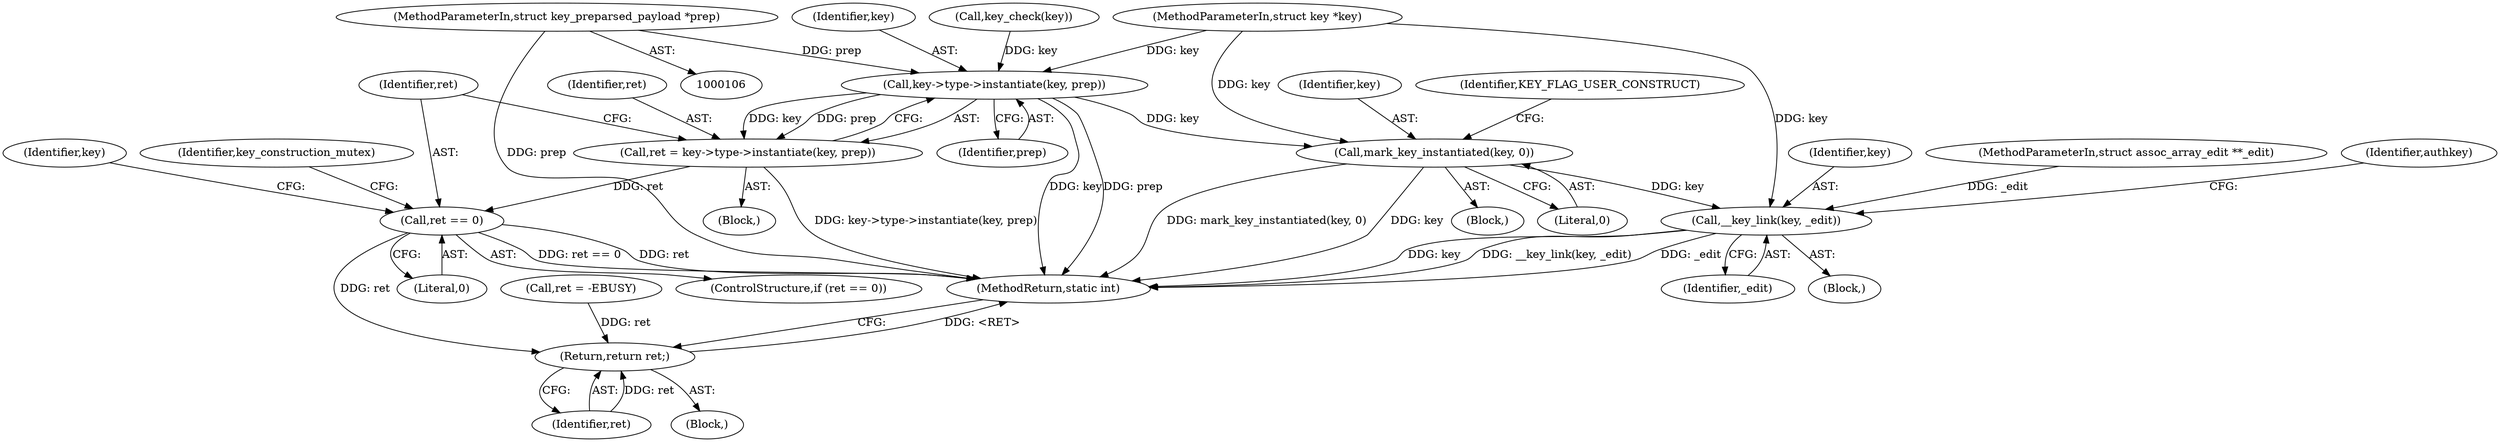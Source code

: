 digraph "0_linux_363b02dab09b3226f3bd1420dad9c72b79a42a76_4@pointer" {
"1000108" [label="(MethodParameterIn,struct key_preparsed_payload *prep)"];
"1000138" [label="(Call,key->type->instantiate(key, prep))"];
"1000136" [label="(Call,ret = key->type->instantiate(key, prep))"];
"1000142" [label="(Call,ret == 0)"];
"1000220" [label="(Return,return ret;)"];
"1000153" [label="(Call,mark_key_instantiated(key, 0))"];
"1000182" [label="(Call,__key_link(key, _edit))"];
"1000108" [label="(MethodParameterIn,struct key_preparsed_payload *prep)"];
"1000184" [label="(Identifier,_edit)"];
"1000142" [label="(Call,ret == 0)"];
"1000111" [label="(MethodParameterIn,struct assoc_array_edit **_edit)"];
"1000138" [label="(Call,key->type->instantiate(key, prep))"];
"1000220" [label="(Return,return ret;)"];
"1000145" [label="(Block,)"];
"1000182" [label="(Call,__key_link(key, _edit))"];
"1000221" [label="(Identifier,ret)"];
"1000136" [label="(Call,ret = key->type->instantiate(key, prep))"];
"1000115" [label="(Call,key_check(key))"];
"1000144" [label="(Literal,0)"];
"1000141" [label="(ControlStructure,if (ret == 0))"];
"1000135" [label="(Block,)"];
"1000186" [label="(Identifier,authkey)"];
"1000137" [label="(Identifier,ret)"];
"1000168" [label="(Block,)"];
"1000150" [label="(Identifier,key)"];
"1000211" [label="(Identifier,key_construction_mutex)"];
"1000112" [label="(Block,)"];
"1000222" [label="(MethodReturn,static int)"];
"1000183" [label="(Identifier,key)"];
"1000158" [label="(Identifier,KEY_FLAG_USER_CONSTRUCT)"];
"1000107" [label="(MethodParameterIn,struct key *key)"];
"1000155" [label="(Literal,0)"];
"1000139" [label="(Identifier,key)"];
"1000122" [label="(Call,ret = -EBUSY)"];
"1000154" [label="(Identifier,key)"];
"1000143" [label="(Identifier,ret)"];
"1000153" [label="(Call,mark_key_instantiated(key, 0))"];
"1000140" [label="(Identifier,prep)"];
"1000108" -> "1000106"  [label="AST: "];
"1000108" -> "1000222"  [label="DDG: prep"];
"1000108" -> "1000138"  [label="DDG: prep"];
"1000138" -> "1000136"  [label="AST: "];
"1000138" -> "1000140"  [label="CFG: "];
"1000139" -> "1000138"  [label="AST: "];
"1000140" -> "1000138"  [label="AST: "];
"1000136" -> "1000138"  [label="CFG: "];
"1000138" -> "1000222"  [label="DDG: key"];
"1000138" -> "1000222"  [label="DDG: prep"];
"1000138" -> "1000136"  [label="DDG: key"];
"1000138" -> "1000136"  [label="DDG: prep"];
"1000115" -> "1000138"  [label="DDG: key"];
"1000107" -> "1000138"  [label="DDG: key"];
"1000138" -> "1000153"  [label="DDG: key"];
"1000136" -> "1000135"  [label="AST: "];
"1000137" -> "1000136"  [label="AST: "];
"1000143" -> "1000136"  [label="CFG: "];
"1000136" -> "1000222"  [label="DDG: key->type->instantiate(key, prep)"];
"1000136" -> "1000142"  [label="DDG: ret"];
"1000142" -> "1000141"  [label="AST: "];
"1000142" -> "1000144"  [label="CFG: "];
"1000143" -> "1000142"  [label="AST: "];
"1000144" -> "1000142"  [label="AST: "];
"1000150" -> "1000142"  [label="CFG: "];
"1000211" -> "1000142"  [label="CFG: "];
"1000142" -> "1000222"  [label="DDG: ret == 0"];
"1000142" -> "1000222"  [label="DDG: ret"];
"1000142" -> "1000220"  [label="DDG: ret"];
"1000220" -> "1000112"  [label="AST: "];
"1000220" -> "1000221"  [label="CFG: "];
"1000221" -> "1000220"  [label="AST: "];
"1000222" -> "1000220"  [label="CFG: "];
"1000220" -> "1000222"  [label="DDG: <RET>"];
"1000221" -> "1000220"  [label="DDG: ret"];
"1000122" -> "1000220"  [label="DDG: ret"];
"1000153" -> "1000145"  [label="AST: "];
"1000153" -> "1000155"  [label="CFG: "];
"1000154" -> "1000153"  [label="AST: "];
"1000155" -> "1000153"  [label="AST: "];
"1000158" -> "1000153"  [label="CFG: "];
"1000153" -> "1000222"  [label="DDG: mark_key_instantiated(key, 0)"];
"1000153" -> "1000222"  [label="DDG: key"];
"1000107" -> "1000153"  [label="DDG: key"];
"1000153" -> "1000182"  [label="DDG: key"];
"1000182" -> "1000168"  [label="AST: "];
"1000182" -> "1000184"  [label="CFG: "];
"1000183" -> "1000182"  [label="AST: "];
"1000184" -> "1000182"  [label="AST: "];
"1000186" -> "1000182"  [label="CFG: "];
"1000182" -> "1000222"  [label="DDG: __key_link(key, _edit)"];
"1000182" -> "1000222"  [label="DDG: _edit"];
"1000182" -> "1000222"  [label="DDG: key"];
"1000107" -> "1000182"  [label="DDG: key"];
"1000111" -> "1000182"  [label="DDG: _edit"];
}
